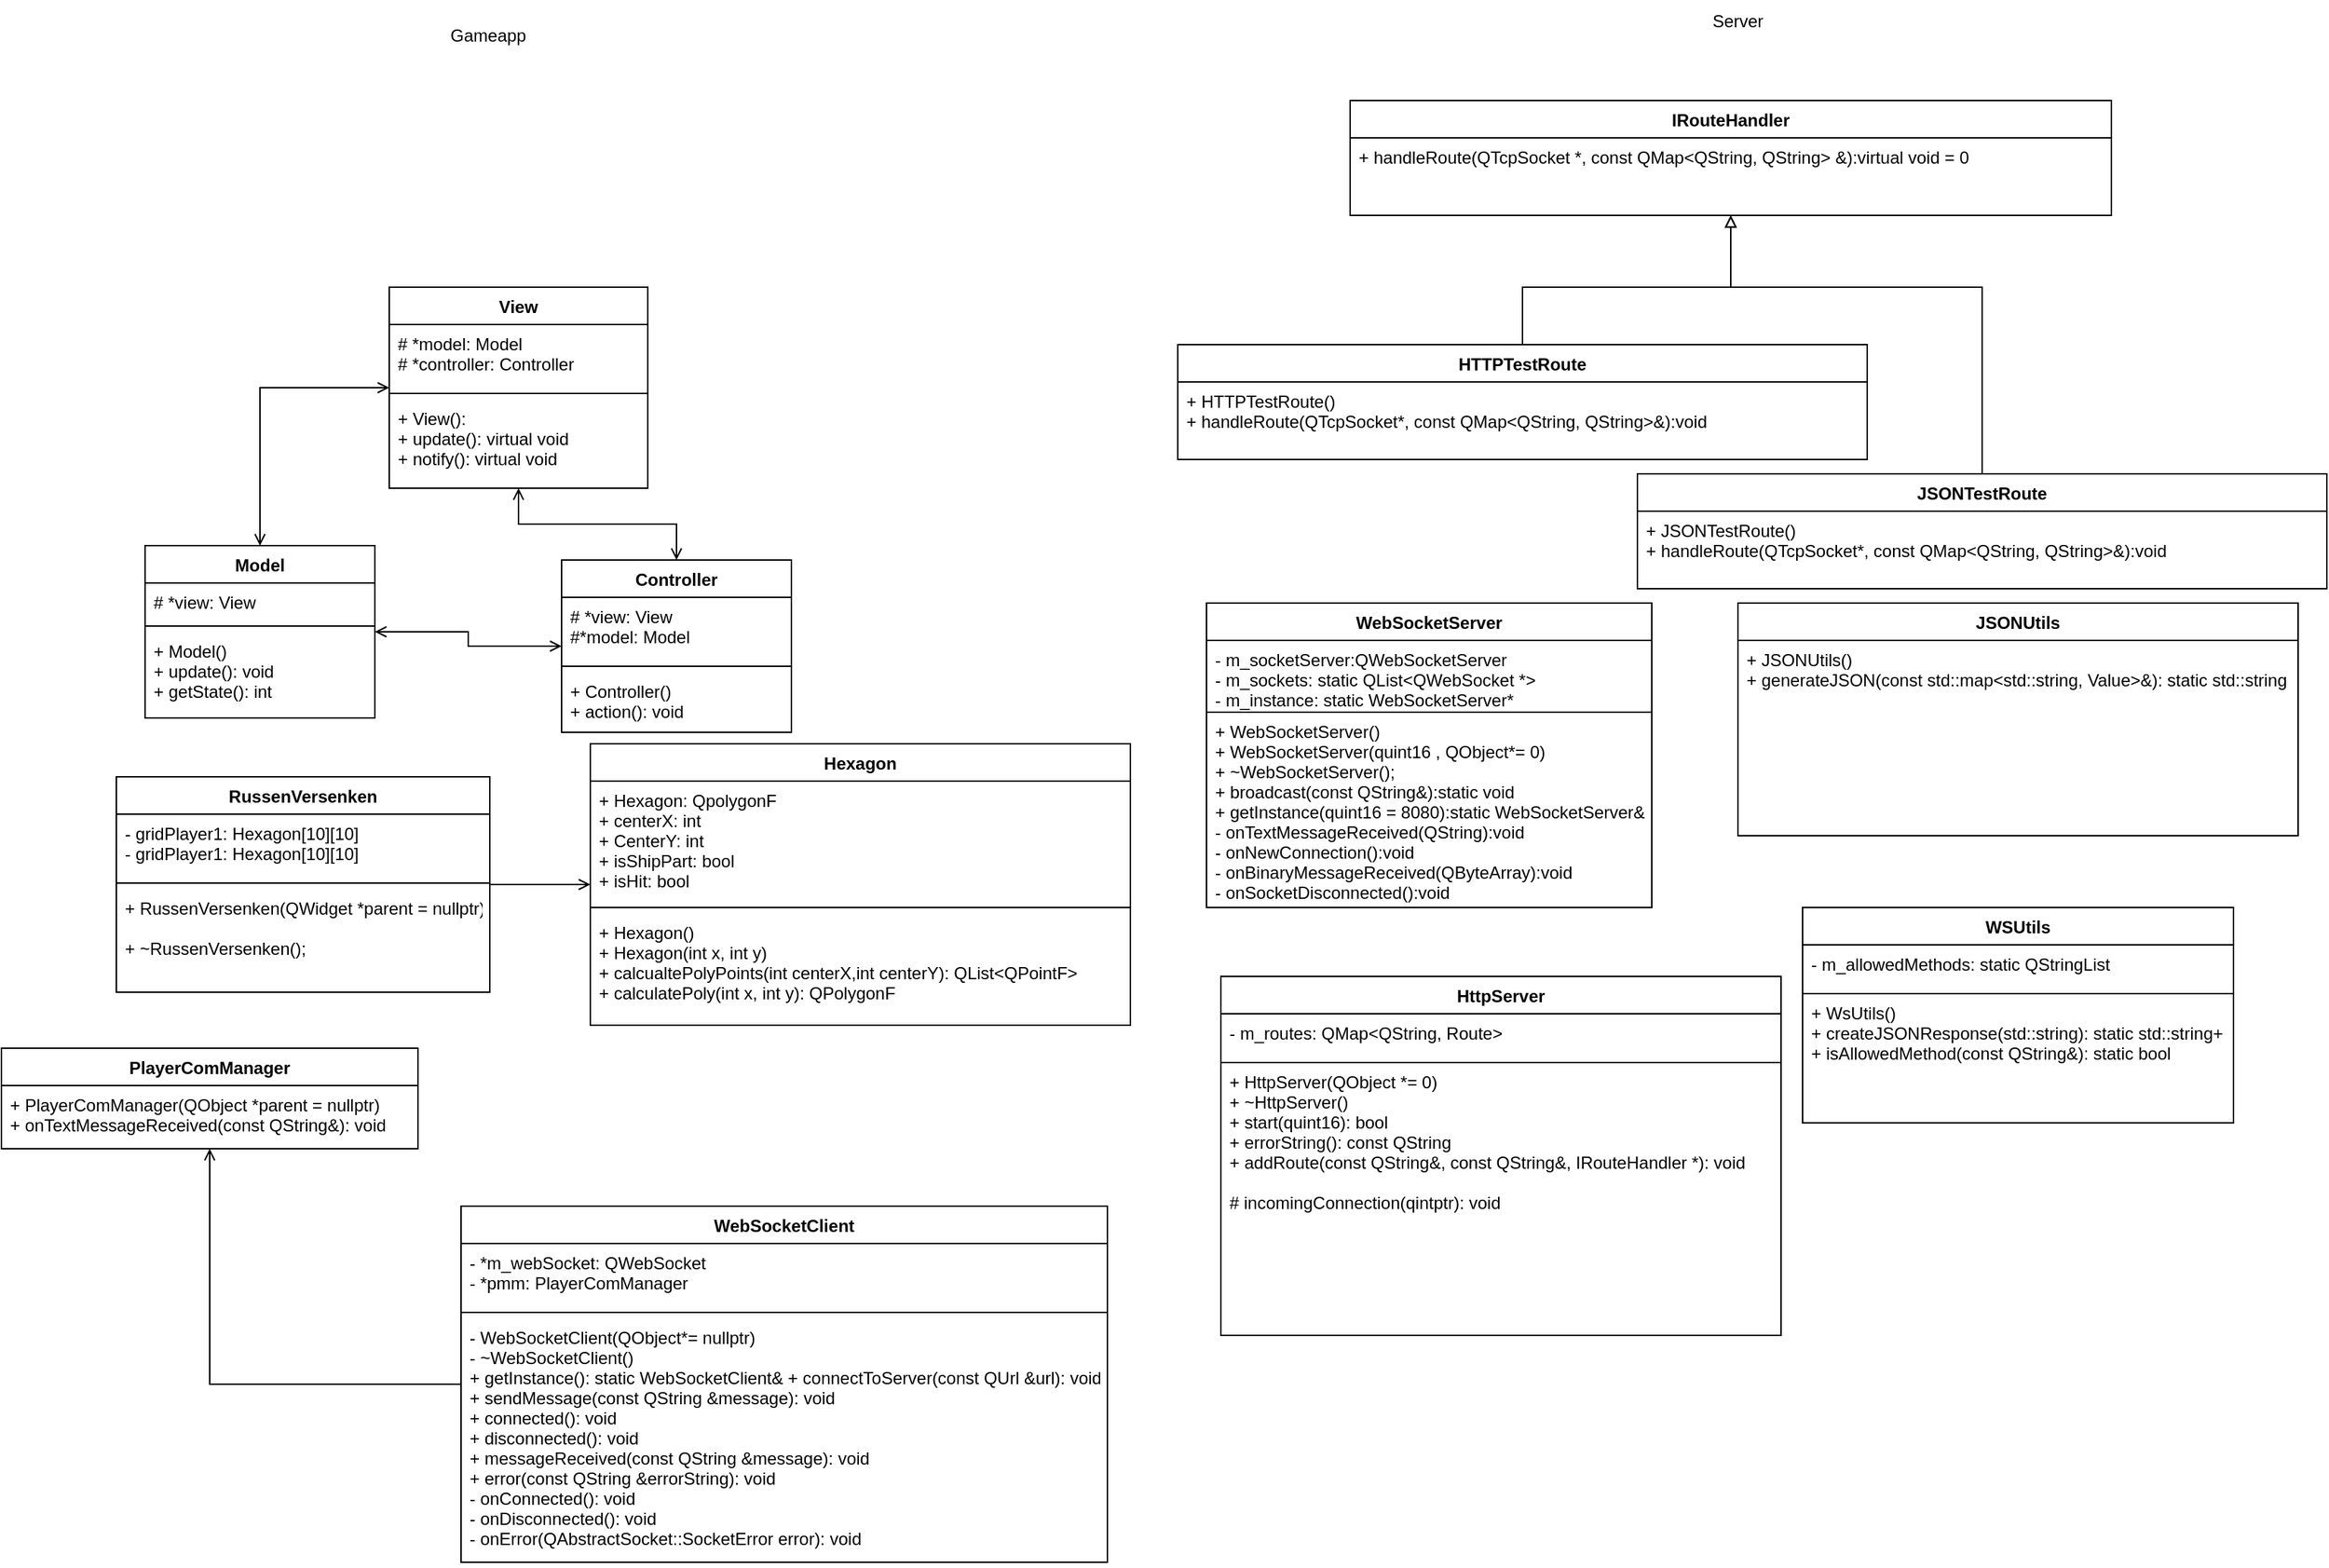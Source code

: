 <mxfile version="20.4.1" type="device"><diagram id="C5RBs43oDa-KdzZeNtuy" name="Page-1"><mxGraphModel dx="1166" dy="1184" grid="1" gridSize="10" guides="1" tooltips="1" connect="1" arrows="1" fold="1" page="1" pageScale="1" pageWidth="827" pageHeight="1169" math="0" shadow="0"><root><mxCell id="WIyWlLk6GJQsqaUBKTNV-0"/><mxCell id="WIyWlLk6GJQsqaUBKTNV-1" parent="WIyWlLk6GJQsqaUBKTNV-0"/><mxCell id="6m4lLPVdnNNGiiTWjNT7-2" style="edgeStyle=orthogonalEdgeStyle;rounded=0;orthogonalLoop=1;jettySize=auto;html=1;startArrow=open;startFill=0;endArrow=open;endFill=0;" edge="1" parent="WIyWlLk6GJQsqaUBKTNV-1" source="WUaCyGji0vUc6YbuWgMS-0" target="WUaCyGji0vUc6YbuWgMS-4"><mxGeometry relative="1" as="geometry"/></mxCell><mxCell id="WUaCyGji0vUc6YbuWgMS-0" value="Model" style="swimlane;fontStyle=1;align=center;verticalAlign=top;childLayout=stackLayout;horizontal=1;startSize=26;horizontalStack=0;resizeParent=1;resizeParentMax=0;resizeLast=0;collapsible=1;marginBottom=0;" parent="WIyWlLk6GJQsqaUBKTNV-1" vertex="1"><mxGeometry x="121" y="410" width="160" height="120" as="geometry"/></mxCell><mxCell id="WUaCyGji0vUc6YbuWgMS-1" value="# *view: View &#xA;&#xA;&#xA;&#xA;&#xA;&#xA;" style="text;strokeColor=none;fillColor=none;align=left;verticalAlign=top;spacingLeft=4;spacingRight=4;overflow=hidden;rotatable=0;points=[[0,0.5],[1,0.5]];portConstraint=eastwest;" parent="WUaCyGji0vUc6YbuWgMS-0" vertex="1"><mxGeometry y="26" width="160" height="26" as="geometry"/></mxCell><mxCell id="WUaCyGji0vUc6YbuWgMS-2" value="" style="line;strokeWidth=1;fillColor=none;align=left;verticalAlign=middle;spacingTop=-1;spacingLeft=3;spacingRight=3;rotatable=0;labelPosition=right;points=[];portConstraint=eastwest;strokeColor=inherit;" parent="WUaCyGji0vUc6YbuWgMS-0" vertex="1"><mxGeometry y="52" width="160" height="8" as="geometry"/></mxCell><mxCell id="WUaCyGji0vUc6YbuWgMS-3" value="+ Model()&#xA;    + update(): void &#xA;    + getState(): int " style="text;strokeColor=none;fillColor=none;align=left;verticalAlign=top;spacingLeft=4;spacingRight=4;overflow=hidden;rotatable=0;points=[[0,0.5],[1,0.5]];portConstraint=eastwest;" parent="WUaCyGji0vUc6YbuWgMS-0" vertex="1"><mxGeometry y="60" width="160" height="60" as="geometry"/></mxCell><mxCell id="6m4lLPVdnNNGiiTWjNT7-1" style="edgeStyle=orthogonalEdgeStyle;rounded=0;orthogonalLoop=1;jettySize=auto;html=1;startArrow=open;startFill=0;endArrow=open;endFill=0;" edge="1" parent="WIyWlLk6GJQsqaUBKTNV-1" source="WUaCyGji0vUc6YbuWgMS-4" target="WUaCyGji0vUc6YbuWgMS-8"><mxGeometry relative="1" as="geometry"/></mxCell><mxCell id="WUaCyGji0vUc6YbuWgMS-4" value="Controller" style="swimlane;fontStyle=1;align=center;verticalAlign=top;childLayout=stackLayout;horizontal=1;startSize=26;horizontalStack=0;resizeParent=1;resizeParentMax=0;resizeLast=0;collapsible=1;marginBottom=0;" parent="WIyWlLk6GJQsqaUBKTNV-1" vertex="1"><mxGeometry x="411" y="420" width="160" height="120" as="geometry"/></mxCell><mxCell id="WUaCyGji0vUc6YbuWgMS-5" value="# *view: View &#xA;#*model: Model " style="text;strokeColor=none;fillColor=none;align=left;verticalAlign=top;spacingLeft=4;spacingRight=4;overflow=hidden;rotatable=0;points=[[0,0.5],[1,0.5]];portConstraint=eastwest;" parent="WUaCyGji0vUc6YbuWgMS-4" vertex="1"><mxGeometry y="26" width="160" height="44" as="geometry"/></mxCell><mxCell id="WUaCyGji0vUc6YbuWgMS-6" value="" style="line;strokeWidth=1;fillColor=none;align=left;verticalAlign=middle;spacingTop=-1;spacingLeft=3;spacingRight=3;rotatable=0;labelPosition=right;points=[];portConstraint=eastwest;strokeColor=inherit;" parent="WUaCyGji0vUc6YbuWgMS-4" vertex="1"><mxGeometry y="70" width="160" height="8" as="geometry"/></mxCell><mxCell id="WUaCyGji0vUc6YbuWgMS-7" value="+ Controller()&#xA;+ action(): void " style="text;strokeColor=none;fillColor=none;align=left;verticalAlign=top;spacingLeft=4;spacingRight=4;overflow=hidden;rotatable=0;points=[[0,0.5],[1,0.5]];portConstraint=eastwest;" parent="WUaCyGji0vUc6YbuWgMS-4" vertex="1"><mxGeometry y="78" width="160" height="42" as="geometry"/></mxCell><mxCell id="6m4lLPVdnNNGiiTWjNT7-0" style="edgeStyle=orthogonalEdgeStyle;rounded=0;orthogonalLoop=1;jettySize=auto;html=1;entryX=0.5;entryY=0;entryDx=0;entryDy=0;startArrow=open;startFill=0;endArrow=open;endFill=0;" edge="1" parent="WIyWlLk6GJQsqaUBKTNV-1" source="WUaCyGji0vUc6YbuWgMS-8" target="WUaCyGji0vUc6YbuWgMS-0"><mxGeometry relative="1" as="geometry"/></mxCell><mxCell id="WUaCyGji0vUc6YbuWgMS-8" value="View" style="swimlane;fontStyle=1;align=center;verticalAlign=top;childLayout=stackLayout;horizontal=1;startSize=26;horizontalStack=0;resizeParent=1;resizeParentMax=0;resizeLast=0;collapsible=1;marginBottom=0;" parent="WIyWlLk6GJQsqaUBKTNV-1" vertex="1"><mxGeometry x="291" y="230" width="180" height="140" as="geometry"/></mxCell><mxCell id="WUaCyGji0vUc6YbuWgMS-9" value="# *model: Model &#xA;# *controller: Controller" style="text;strokeColor=none;fillColor=none;align=left;verticalAlign=top;spacingLeft=4;spacingRight=4;overflow=hidden;rotatable=0;points=[[0,0.5],[1,0.5]];portConstraint=eastwest;" parent="WUaCyGji0vUc6YbuWgMS-8" vertex="1"><mxGeometry y="26" width="180" height="44" as="geometry"/></mxCell><mxCell id="WUaCyGji0vUc6YbuWgMS-10" value="" style="line;strokeWidth=1;fillColor=none;align=left;verticalAlign=middle;spacingTop=-1;spacingLeft=3;spacingRight=3;rotatable=0;labelPosition=right;points=[];portConstraint=eastwest;strokeColor=inherit;" parent="WUaCyGji0vUc6YbuWgMS-8" vertex="1"><mxGeometry y="70" width="180" height="8" as="geometry"/></mxCell><mxCell id="WUaCyGji0vUc6YbuWgMS-11" value="+ View():&#xA;+ update(): virtual void&#xA;+ notify(): virtual void " style="text;strokeColor=none;fillColor=none;align=left;verticalAlign=top;spacingLeft=4;spacingRight=4;overflow=hidden;rotatable=0;points=[[0,0.5],[1,0.5]];portConstraint=eastwest;" parent="WUaCyGji0vUc6YbuWgMS-8" vertex="1"><mxGeometry y="78" width="180" height="62" as="geometry"/></mxCell><mxCell id="WUaCyGji0vUc6YbuWgMS-50" style="edgeStyle=orthogonalEdgeStyle;rounded=0;orthogonalLoop=1;jettySize=auto;html=1;endArrow=open;endFill=0;" parent="WIyWlLk6GJQsqaUBKTNV-1" source="WUaCyGji0vUc6YbuWgMS-12" target="WUaCyGji0vUc6YbuWgMS-16" edge="1"><mxGeometry relative="1" as="geometry"/></mxCell><mxCell id="WUaCyGji0vUc6YbuWgMS-12" value="RussenVersenken" style="swimlane;fontStyle=1;align=center;verticalAlign=top;childLayout=stackLayout;horizontal=1;startSize=26;horizontalStack=0;resizeParent=1;resizeParentMax=0;resizeLast=0;collapsible=1;marginBottom=0;" parent="WIyWlLk6GJQsqaUBKTNV-1" vertex="1"><mxGeometry x="101" y="571" width="260" height="150" as="geometry"/></mxCell><mxCell id="WUaCyGji0vUc6YbuWgMS-13" value="- gridPlayer1: Hexagon[10][10]&#xA;- gridPlayer1: Hexagon[10][10]" style="text;strokeColor=none;fillColor=none;align=left;verticalAlign=top;spacingLeft=4;spacingRight=4;overflow=hidden;rotatable=0;points=[[0,0.5],[1,0.5]];portConstraint=eastwest;" parent="WUaCyGji0vUc6YbuWgMS-12" vertex="1"><mxGeometry y="26" width="260" height="44" as="geometry"/></mxCell><mxCell id="WUaCyGji0vUc6YbuWgMS-14" value="" style="line;strokeWidth=1;fillColor=none;align=left;verticalAlign=middle;spacingTop=-1;spacingLeft=3;spacingRight=3;rotatable=0;labelPosition=right;points=[];portConstraint=eastwest;strokeColor=inherit;" parent="WUaCyGji0vUc6YbuWgMS-12" vertex="1"><mxGeometry y="70" width="260" height="8" as="geometry"/></mxCell><mxCell id="WUaCyGji0vUc6YbuWgMS-15" value="+ RussenVersenken(QWidget *parent = nullptr);&#xA;&#xA;    + ~RussenVersenken();" style="text;strokeColor=none;fillColor=none;align=left;verticalAlign=top;spacingLeft=4;spacingRight=4;overflow=hidden;rotatable=0;points=[[0,0.5],[1,0.5]];portConstraint=eastwest;" parent="WUaCyGji0vUc6YbuWgMS-12" vertex="1"><mxGeometry y="78" width="260" height="72" as="geometry"/></mxCell><mxCell id="WUaCyGji0vUc6YbuWgMS-16" value="Hexagon" style="swimlane;fontStyle=1;align=center;verticalAlign=top;childLayout=stackLayout;horizontal=1;startSize=26;horizontalStack=0;resizeParent=1;resizeParentMax=0;resizeLast=0;collapsible=1;marginBottom=0;" parent="WIyWlLk6GJQsqaUBKTNV-1" vertex="1"><mxGeometry x="431" y="548" width="376" height="196" as="geometry"/></mxCell><mxCell id="WUaCyGji0vUc6YbuWgMS-17" value="+ Hexagon: QpolygonF&#xA;+ centerX: int&#xA;+ CenterY: int&#xA;+ isShipPart: bool&#xA;+ isHit: bool&#xA;" style="text;strokeColor=none;fillColor=none;align=left;verticalAlign=top;spacingLeft=4;spacingRight=4;overflow=hidden;rotatable=0;points=[[0,0.5],[1,0.5]];portConstraint=eastwest;" parent="WUaCyGji0vUc6YbuWgMS-16" vertex="1"><mxGeometry y="26" width="376" height="84" as="geometry"/></mxCell><mxCell id="WUaCyGji0vUc6YbuWgMS-18" value="" style="line;strokeWidth=1;fillColor=none;align=left;verticalAlign=middle;spacingTop=-1;spacingLeft=3;spacingRight=3;rotatable=0;labelPosition=right;points=[];portConstraint=eastwest;strokeColor=inherit;" parent="WUaCyGji0vUc6YbuWgMS-16" vertex="1"><mxGeometry y="110" width="376" height="8" as="geometry"/></mxCell><mxCell id="WUaCyGji0vUc6YbuWgMS-19" value="+ Hexagon()&#xA;+ Hexagon(int x, int y)&#xA;+ calcualtePolyPoints(int centerX,int centerY): QList&lt;QPointF&gt;&#xA;+ calculatePoly(int x, int y): QPolygonF &#xA;" style="text;strokeColor=none;fillColor=none;align=left;verticalAlign=top;spacingLeft=4;spacingRight=4;overflow=hidden;rotatable=0;points=[[0,0.5],[1,0.5]];portConstraint=eastwest;fontStyle=0" parent="WUaCyGji0vUc6YbuWgMS-16" vertex="1"><mxGeometry y="118" width="376" height="78" as="geometry"/></mxCell><mxCell id="WUaCyGji0vUc6YbuWgMS-37" style="edgeStyle=orthogonalEdgeStyle;rounded=0;orthogonalLoop=1;jettySize=auto;html=1;exitX=0.5;exitY=0;exitDx=0;exitDy=0;entryX=0.5;entryY=1;entryDx=0;entryDy=0;endArrow=block;endFill=0;" parent="WIyWlLk6GJQsqaUBKTNV-1" source="WUaCyGji0vUc6YbuWgMS-24" target="WUaCyGji0vUc6YbuWgMS-32" edge="1"><mxGeometry relative="1" as="geometry"><Array as="points"><mxPoint x="1080" y="230"/><mxPoint x="1225" y="230"/></Array></mxGeometry></mxCell><mxCell id="WUaCyGji0vUc6YbuWgMS-24" value="HTTPTestRoute" style="swimlane;fontStyle=1;childLayout=stackLayout;horizontal=1;startSize=26;fillColor=default;horizontalStack=0;resizeParent=1;resizeParentMax=0;resizeLast=0;collapsible=1;marginBottom=0;verticalAlign=top;" parent="WIyWlLk6GJQsqaUBKTNV-1" vertex="1"><mxGeometry x="840" y="270" width="480" height="80" as="geometry"/></mxCell><mxCell id="WUaCyGji0vUc6YbuWgMS-25" value="+ HTTPTestRoute()&#xA;    + handleRoute(QTcpSocket*, const QMap&lt;QString, QString&gt;&amp;):void" style="text;strokeColor=none;fillColor=none;align=left;verticalAlign=top;spacingLeft=4;spacingRight=4;overflow=hidden;rotatable=0;points=[[0,0.5],[1,0.5]];portConstraint=eastwest;" parent="WUaCyGji0vUc6YbuWgMS-24" vertex="1"><mxGeometry y="26" width="480" height="54" as="geometry"/></mxCell><mxCell id="WUaCyGji0vUc6YbuWgMS-32" value="IRouteHandler" style="swimlane;fontStyle=1;childLayout=stackLayout;horizontal=1;startSize=26;fillColor=default;horizontalStack=0;resizeParent=1;resizeParentMax=0;resizeLast=0;collapsible=1;marginBottom=0;verticalAlign=top;" parent="WIyWlLk6GJQsqaUBKTNV-1" vertex="1"><mxGeometry x="960" y="100" width="530" height="80" as="geometry"/></mxCell><mxCell id="WUaCyGji0vUc6YbuWgMS-33" value="+ handleRoute(QTcpSocket *, const QMap&lt;QString, QString&gt; &amp;):virtual void = 0" style="text;strokeColor=none;fillColor=none;align=left;verticalAlign=top;spacingLeft=4;spacingRight=4;overflow=hidden;rotatable=0;points=[[0,0.5],[1,0.5]];portConstraint=eastwest;" parent="WUaCyGji0vUc6YbuWgMS-32" vertex="1"><mxGeometry y="26" width="530" height="54" as="geometry"/></mxCell><mxCell id="WUaCyGji0vUc6YbuWgMS-36" style="edgeStyle=orthogonalEdgeStyle;rounded=0;orthogonalLoop=1;jettySize=auto;html=1;exitX=0.5;exitY=0;exitDx=0;exitDy=0;entryX=0.5;entryY=1;entryDx=0;entryDy=0;endArrow=block;endFill=0;" parent="WIyWlLk6GJQsqaUBKTNV-1" source="WUaCyGji0vUc6YbuWgMS-34" target="WUaCyGji0vUc6YbuWgMS-32" edge="1"><mxGeometry relative="1" as="geometry"><Array as="points"><mxPoint x="1400" y="230"/><mxPoint x="1225" y="230"/></Array></mxGeometry></mxCell><mxCell id="WUaCyGji0vUc6YbuWgMS-34" value="JSONTestRoute" style="swimlane;fontStyle=1;childLayout=stackLayout;horizontal=1;startSize=26;fillColor=default;horizontalStack=0;resizeParent=1;resizeParentMax=0;resizeLast=0;collapsible=1;marginBottom=0;verticalAlign=top;" parent="WIyWlLk6GJQsqaUBKTNV-1" vertex="1"><mxGeometry x="1160" y="360" width="480" height="80" as="geometry"/></mxCell><mxCell id="WUaCyGji0vUc6YbuWgMS-35" value="+ JSONTestRoute()&#xA;    + handleRoute(QTcpSocket*, const QMap&lt;QString, QString&gt;&amp;):void" style="text;strokeColor=none;fillColor=none;align=left;verticalAlign=top;spacingLeft=4;spacingRight=4;overflow=hidden;rotatable=0;points=[[0,0.5],[1,0.5]];portConstraint=eastwest;" parent="WUaCyGji0vUc6YbuWgMS-34" vertex="1"><mxGeometry y="26" width="480" height="54" as="geometry"/></mxCell><mxCell id="WUaCyGji0vUc6YbuWgMS-38" value="WebSocketServer" style="swimlane;fontStyle=1;childLayout=stackLayout;horizontal=1;startSize=26;fillColor=default;horizontalStack=0;resizeParent=1;resizeParentMax=0;resizeLast=0;collapsible=1;marginBottom=0;verticalAlign=top;" parent="WIyWlLk6GJQsqaUBKTNV-1" vertex="1"><mxGeometry x="860" y="450" width="310" height="212" as="geometry"/></mxCell><mxCell id="WUaCyGji0vUc6YbuWgMS-40" value="- m_socketServer:QWebSocketServer &#xA;- m_sockets: static QList&lt;QWebSocket *&gt; &#xA;- m_instance: static WebSocketServer* " style="text;strokeColor=default;fillColor=none;align=left;verticalAlign=top;spacingLeft=4;spacingRight=4;overflow=hidden;rotatable=0;points=[[0,0.5],[1,0.5]];portConstraint=eastwest;" parent="WUaCyGji0vUc6YbuWgMS-38" vertex="1"><mxGeometry y="26" width="310" height="50" as="geometry"/></mxCell><mxCell id="WUaCyGji0vUc6YbuWgMS-39" value="+ WebSocketServer()&#xA;    + WebSocketServer(quint16 , QObject*= 0)&#xA;+ ~WebSocketServer();&#xA;+ broadcast(const QString&amp;):static void&#xA;+ getInstance(quint16 = 8080):static WebSocketServer&amp;&#xA;- onTextMessageReceived(QString):void&#xA;- onNewConnection():void&#xA;- onBinaryMessageReceived(QByteArray):void &#xA;- onSocketDisconnected():void " style="text;strokeColor=none;fillColor=none;align=left;verticalAlign=top;spacingLeft=4;spacingRight=4;overflow=hidden;rotatable=0;points=[[0,0.5],[1,0.5]];portConstraint=eastwest;" parent="WUaCyGji0vUc6YbuWgMS-38" vertex="1"><mxGeometry y="76" width="310" height="136" as="geometry"/></mxCell><mxCell id="WUaCyGji0vUc6YbuWgMS-41" value="JSONUtils" style="swimlane;fontStyle=1;childLayout=stackLayout;horizontal=1;startSize=26;fillColor=default;horizontalStack=0;resizeParent=1;resizeParentMax=0;resizeLast=0;collapsible=1;marginBottom=0;verticalAlign=top;" parent="WIyWlLk6GJQsqaUBKTNV-1" vertex="1"><mxGeometry x="1230" y="450" width="390" height="162" as="geometry"/></mxCell><mxCell id="WUaCyGji0vUc6YbuWgMS-43" value="+ JSONUtils()&#xA;+ generateJSON(const std::map&lt;std::string, Value&gt;&amp;): static std::string " style="text;strokeColor=none;fillColor=none;align=left;verticalAlign=top;spacingLeft=4;spacingRight=4;overflow=hidden;rotatable=0;points=[[0,0.5],[1,0.5]];portConstraint=eastwest;" parent="WUaCyGji0vUc6YbuWgMS-41" vertex="1"><mxGeometry y="26" width="390" height="136" as="geometry"/></mxCell><mxCell id="WUaCyGji0vUc6YbuWgMS-44" value="WSUtils" style="swimlane;fontStyle=1;childLayout=stackLayout;horizontal=1;startSize=26;fillColor=default;horizontalStack=0;resizeParent=1;resizeParentMax=0;resizeLast=0;collapsible=1;marginBottom=0;verticalAlign=top;" parent="WIyWlLk6GJQsqaUBKTNV-1" vertex="1"><mxGeometry x="1275" y="662" width="300" height="150" as="geometry"/></mxCell><mxCell id="WUaCyGji0vUc6YbuWgMS-45" value="- m_allowedMethods: static QStringList " style="text;strokeColor=default;fillColor=none;align=left;verticalAlign=top;spacingLeft=4;spacingRight=4;overflow=hidden;rotatable=0;points=[[0,0.5],[1,0.5]];portConstraint=eastwest;" parent="WUaCyGji0vUc6YbuWgMS-44" vertex="1"><mxGeometry y="26" width="300" height="34" as="geometry"/></mxCell><mxCell id="WUaCyGji0vUc6YbuWgMS-46" value="+ WsUtils()&#xA;+ createJSONResponse(std::string): static std::string+ createHTMLResponse(std::string): static std::string&#xA;+ isAllowedMethod(const QString&amp;): static bool " style="text;strokeColor=none;fillColor=none;align=left;verticalAlign=top;spacingLeft=4;spacingRight=4;overflow=hidden;rotatable=0;points=[[0,0.5],[1,0.5]];portConstraint=eastwest;" parent="WUaCyGji0vUc6YbuWgMS-44" vertex="1"><mxGeometry y="60" width="300" height="90" as="geometry"/></mxCell><mxCell id="WUaCyGji0vUc6YbuWgMS-47" value="HttpServer" style="swimlane;fontStyle=1;childLayout=stackLayout;horizontal=1;startSize=26;fillColor=default;horizontalStack=0;resizeParent=1;resizeParentMax=0;resizeLast=0;collapsible=1;marginBottom=0;verticalAlign=top;" parent="WIyWlLk6GJQsqaUBKTNV-1" vertex="1"><mxGeometry x="870" y="710" width="390" height="250" as="geometry"/></mxCell><mxCell id="WUaCyGji0vUc6YbuWgMS-48" value="- m_routes: QMap&lt;QString, Route&gt; " style="text;strokeColor=default;fillColor=none;align=left;verticalAlign=top;spacingLeft=4;spacingRight=4;overflow=hidden;rotatable=0;points=[[0,0.5],[1,0.5]];portConstraint=eastwest;" parent="WUaCyGji0vUc6YbuWgMS-47" vertex="1"><mxGeometry y="26" width="390" height="34" as="geometry"/></mxCell><mxCell id="WUaCyGji0vUc6YbuWgMS-49" value="+ HttpServer(QObject *= 0)&#xA;+ ~HttpServer()&#xA;+ start(quint16): bool &#xA;+ errorString(): const QString &#xA;+ addRoute(const QString&amp;, const QString&amp;, IRouteHandler *): void &#xA;&#xA;# incomingConnection(qintptr): void " style="text;strokeColor=none;fillColor=none;align=left;verticalAlign=top;spacingLeft=4;spacingRight=4;overflow=hidden;rotatable=0;points=[[0,0.5],[1,0.5]];portConstraint=eastwest;" parent="WUaCyGji0vUc6YbuWgMS-47" vertex="1"><mxGeometry y="60" width="390" height="190" as="geometry"/></mxCell><mxCell id="WUaCyGji0vUc6YbuWgMS-52" value="PlayerComManager" style="swimlane;fontStyle=1;align=center;verticalAlign=top;childLayout=stackLayout;horizontal=1;startSize=26;horizontalStack=0;resizeParent=1;resizeParentMax=0;resizeLast=0;collapsible=1;marginBottom=0;" parent="WIyWlLk6GJQsqaUBKTNV-1" vertex="1"><mxGeometry x="21" y="760" width="290" height="70" as="geometry"/></mxCell><mxCell id="WUaCyGji0vUc6YbuWgMS-53" value="+ PlayerComManager(QObject *parent = nullptr)&#xA;+ onTextMessageReceived(const QString&amp;): void " style="text;strokeColor=none;fillColor=none;align=left;verticalAlign=top;spacingLeft=4;spacingRight=4;overflow=hidden;rotatable=0;points=[[0,0.5],[1,0.5]];portConstraint=eastwest;" parent="WUaCyGji0vUc6YbuWgMS-52" vertex="1"><mxGeometry y="26" width="290" height="44" as="geometry"/></mxCell><mxCell id="WUaCyGji0vUc6YbuWgMS-60" style="edgeStyle=orthogonalEdgeStyle;rounded=0;orthogonalLoop=1;jettySize=auto;html=1;exitX=0;exitY=0.5;exitDx=0;exitDy=0;endArrow=open;endFill=0;" parent="WIyWlLk6GJQsqaUBKTNV-1" source="WUaCyGji0vUc6YbuWgMS-56" target="WUaCyGji0vUc6YbuWgMS-52" edge="1"><mxGeometry relative="1" as="geometry"/></mxCell><mxCell id="WUaCyGji0vUc6YbuWgMS-56" value="WebSocketClient" style="swimlane;fontStyle=1;align=center;verticalAlign=top;childLayout=stackLayout;horizontal=1;startSize=26;horizontalStack=0;resizeParent=1;resizeParentMax=0;resizeLast=0;collapsible=1;marginBottom=0;" parent="WIyWlLk6GJQsqaUBKTNV-1" vertex="1"><mxGeometry x="341" y="870" width="450" height="248" as="geometry"/></mxCell><mxCell id="WUaCyGji0vUc6YbuWgMS-57" value="- *m_webSocket: QWebSocket &#xA;    - *pmm: PlayerComManager " style="text;strokeColor=none;fillColor=none;align=left;verticalAlign=top;spacingLeft=4;spacingRight=4;overflow=hidden;rotatable=0;points=[[0,0.5],[1,0.5]];portConstraint=eastwest;" parent="WUaCyGji0vUc6YbuWgMS-56" vertex="1"><mxGeometry y="26" width="450" height="44" as="geometry"/></mxCell><mxCell id="WUaCyGji0vUc6YbuWgMS-58" value="" style="line;strokeWidth=1;fillColor=none;align=left;verticalAlign=middle;spacingTop=-1;spacingLeft=3;spacingRight=3;rotatable=0;labelPosition=right;points=[];portConstraint=eastwest;strokeColor=inherit;" parent="WUaCyGji0vUc6YbuWgMS-56" vertex="1"><mxGeometry y="70" width="450" height="8" as="geometry"/></mxCell><mxCell id="WUaCyGji0vUc6YbuWgMS-59" value="- WebSocketClient(QObject*= nullptr)&#xA;    - ~WebSocketClient()&#xA;+ getInstance(): static WebSocketClient&amp;    + connectToServer(const QUrl &amp;url): void &#xA;    + sendMessage(const QString &amp;message): void &#xA;    + connected(): void &#xA;    + disconnected(): void &#xA;    + messageReceived(const QString &amp;message): void &#xA;    + error(const QString &amp;errorString): void &#xA;    - onConnected(): void &#xA;    - onDisconnected(): void &#xA;    - onError(QAbstractSocket::SocketError error): void " style="text;strokeColor=none;fillColor=none;align=left;verticalAlign=top;spacingLeft=4;spacingRight=4;overflow=hidden;rotatable=0;points=[[0,0.5],[1,0.5]];portConstraint=eastwest;" parent="WUaCyGji0vUc6YbuWgMS-56" vertex="1"><mxGeometry y="78" width="450" height="170" as="geometry"/></mxCell><mxCell id="6m4lLPVdnNNGiiTWjNT7-4" value="Server" style="text;html=1;strokeColor=none;fillColor=none;align=center;verticalAlign=middle;whiteSpace=wrap;rounded=0;" vertex="1" parent="WIyWlLk6GJQsqaUBKTNV-1"><mxGeometry x="1200" y="30" width="60" height="30" as="geometry"/></mxCell><mxCell id="6m4lLPVdnNNGiiTWjNT7-5" value="Gameapp" style="text;html=1;strokeColor=none;fillColor=none;align=center;verticalAlign=middle;whiteSpace=wrap;rounded=0;" vertex="1" parent="WIyWlLk6GJQsqaUBKTNV-1"><mxGeometry x="330" y="40" width="60" height="30" as="geometry"/></mxCell></root></mxGraphModel></diagram></mxfile>